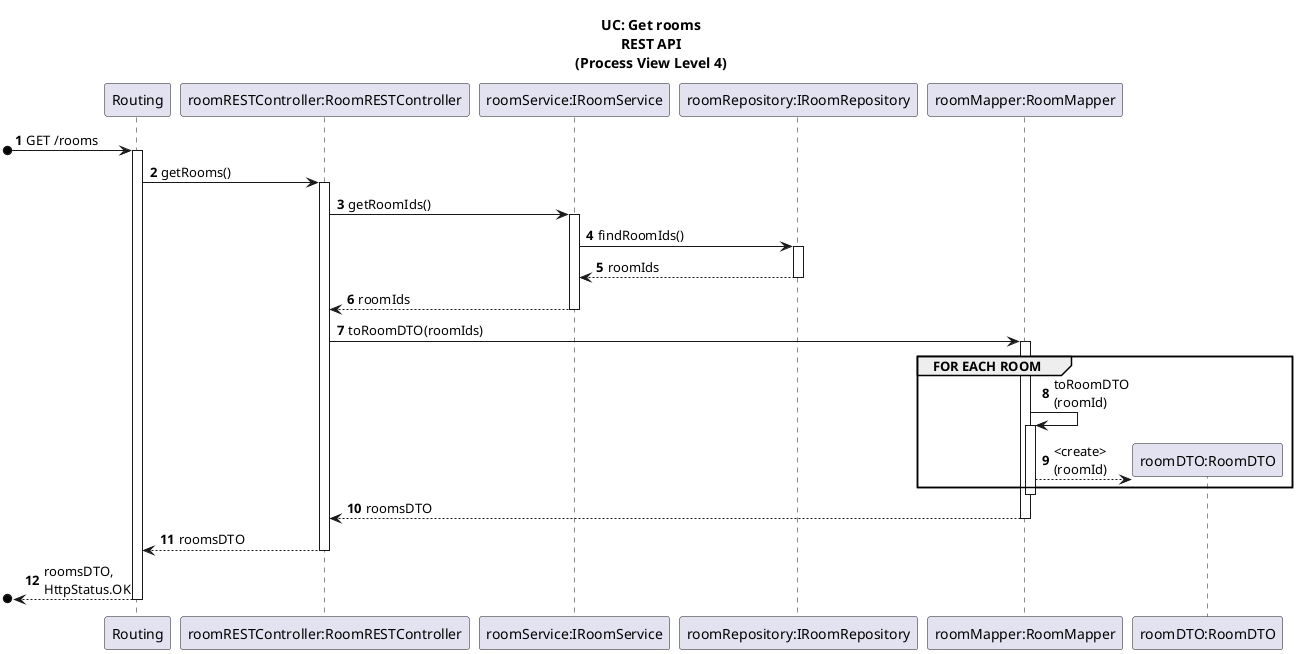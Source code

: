 @startuml

autonumber

title UC: Get rooms\nREST API\n(Process View Level 4)

/'
As an Administrator, I want to have a list of existing rooms, so that I can choose one to edit it.
'/

participant "Routing" as ROUT
participant "roomRESTController:RoomRESTController" as GRC
participant "roomService:IRoomService" as RS
participant "roomRepository:IRoomRepository" as RR
participant "roomMapper:RoomMapper" as RM
participant "roomDTO:RoomDTO" as RD


[o-> ROUT : GET /rooms
activate ROUT
ROUT -> GRC: getRooms()
activate GRC
GRC-> RS: getRoomIds()
activate RS
RS -> RR: findRoomIds()
activate RR
RR --> RS: roomIds
deactivate RR
RS --> GRC : roomIds
deactivate RS
GRC -> RM : toRoomDTO(roomIds)
activate RM
group FOR EACH ROOM
    RM -> RM : toRoomDTO\n(roomId)
    activate RM
    RM --> RD** : <create>\n(roomId)
end
deactivate RM
RM --> GRC : roomsDTO
deactivate RM
ROUT <-- GRC : roomsDTO
deactivate GRC
[o<-- ROUT : roomsDTO,\nHttpStatus.OK
deactivate ROUT

@enduml